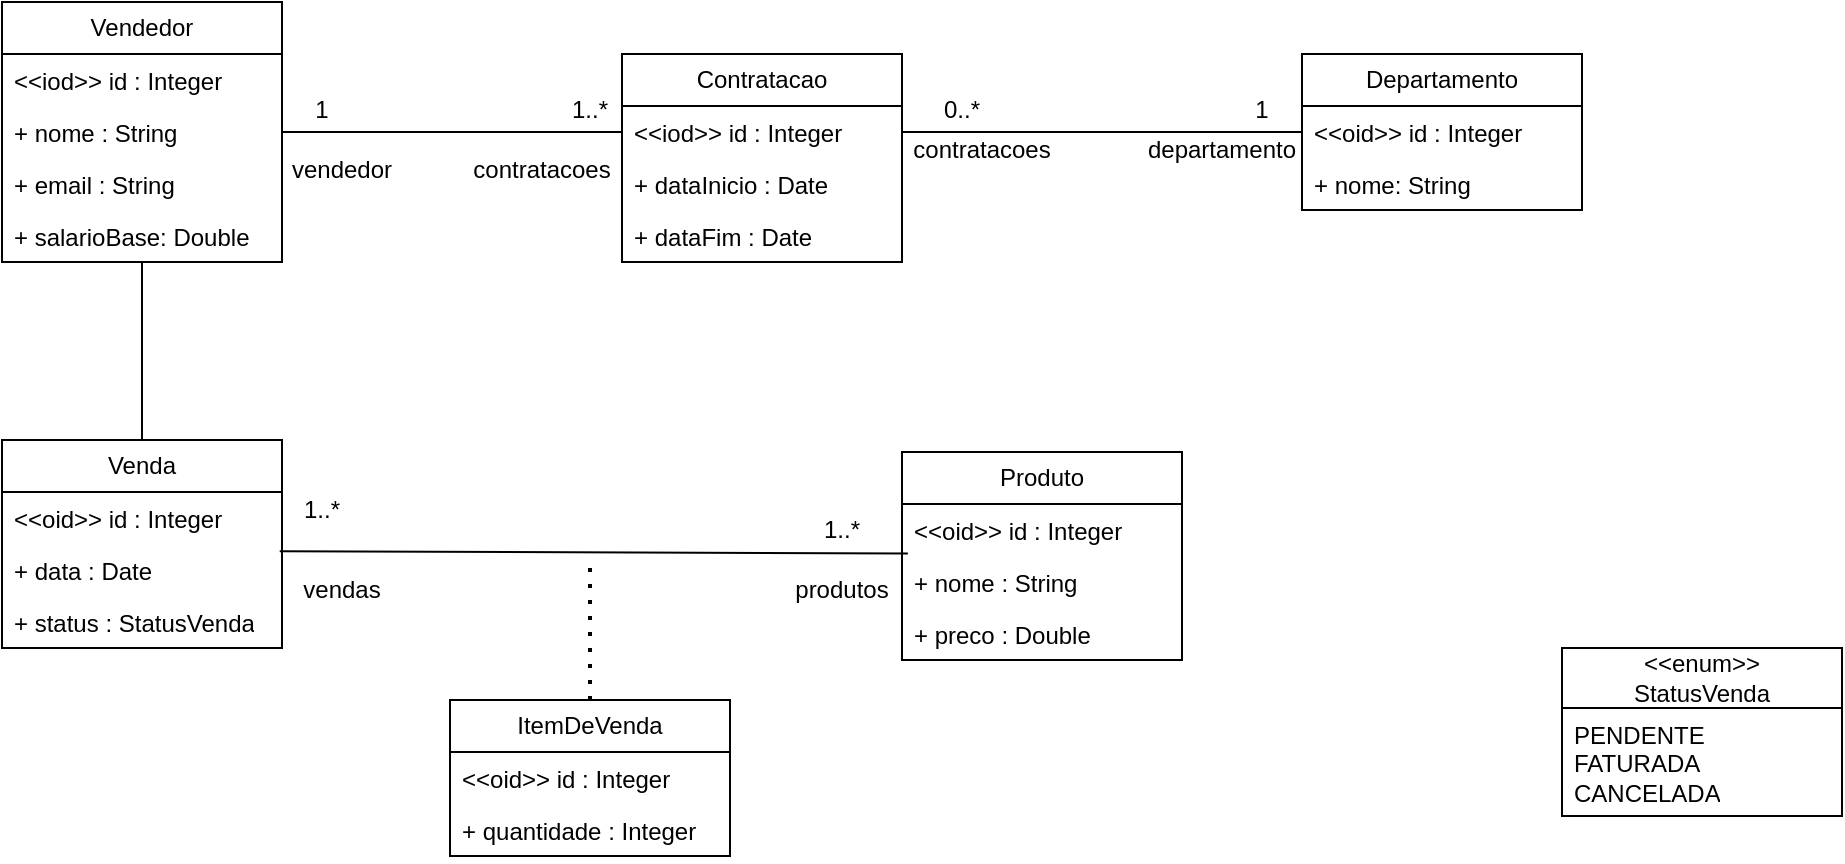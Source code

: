 <mxfile version="21.8.0" type="device">
  <diagram name="Página-1" id="zTQp2jArxp2jAcjbYC5B">
    <mxGraphModel dx="1237" dy="490" grid="1" gridSize="10" guides="1" tooltips="1" connect="1" arrows="1" fold="1" page="1" pageScale="1" pageWidth="827" pageHeight="1169" math="0" shadow="0">
      <root>
        <mxCell id="0" />
        <mxCell id="1" parent="0" />
        <mxCell id="57EPswCf4CEaE4-7sunL-1" value="Vendedor" style="swimlane;fontStyle=0;childLayout=stackLayout;horizontal=1;startSize=26;fillColor=none;horizontalStack=0;resizeParent=1;resizeParentMax=0;resizeLast=0;collapsible=1;marginBottom=0;whiteSpace=wrap;html=1;" vertex="1" parent="1">
          <mxGeometry x="90" y="141" width="140" height="130" as="geometry">
            <mxRectangle x="150" y="110" width="80" height="30" as="alternateBounds" />
          </mxGeometry>
        </mxCell>
        <mxCell id="57EPswCf4CEaE4-7sunL-2" value="&amp;lt;&amp;lt;iod&amp;gt;&amp;gt; id : Integer" style="text;strokeColor=none;fillColor=none;align=left;verticalAlign=top;spacingLeft=4;spacingRight=4;overflow=hidden;rotatable=0;points=[[0,0.5],[1,0.5]];portConstraint=eastwest;whiteSpace=wrap;html=1;" vertex="1" parent="57EPswCf4CEaE4-7sunL-1">
          <mxGeometry y="26" width="140" height="26" as="geometry" />
        </mxCell>
        <mxCell id="57EPswCf4CEaE4-7sunL-3" value="+ nome : String" style="text;strokeColor=none;fillColor=none;align=left;verticalAlign=top;spacingLeft=4;spacingRight=4;overflow=hidden;rotatable=0;points=[[0,0.5],[1,0.5]];portConstraint=eastwest;whiteSpace=wrap;html=1;" vertex="1" parent="57EPswCf4CEaE4-7sunL-1">
          <mxGeometry y="52" width="140" height="26" as="geometry" />
        </mxCell>
        <mxCell id="57EPswCf4CEaE4-7sunL-5" value="+ email : String" style="text;strokeColor=none;fillColor=none;align=left;verticalAlign=top;spacingLeft=4;spacingRight=4;overflow=hidden;rotatable=0;points=[[0,0.5],[1,0.5]];portConstraint=eastwest;whiteSpace=wrap;html=1;" vertex="1" parent="57EPswCf4CEaE4-7sunL-1">
          <mxGeometry y="78" width="140" height="26" as="geometry" />
        </mxCell>
        <mxCell id="57EPswCf4CEaE4-7sunL-4" value="+ salarioBase: Double" style="text;strokeColor=none;fillColor=none;align=left;verticalAlign=top;spacingLeft=4;spacingRight=4;overflow=hidden;rotatable=0;points=[[0,0.5],[1,0.5]];portConstraint=eastwest;whiteSpace=wrap;html=1;" vertex="1" parent="57EPswCf4CEaE4-7sunL-1">
          <mxGeometry y="104" width="140" height="26" as="geometry" />
        </mxCell>
        <mxCell id="57EPswCf4CEaE4-7sunL-6" value="Departamento" style="swimlane;fontStyle=0;childLayout=stackLayout;horizontal=1;startSize=26;fillColor=none;horizontalStack=0;resizeParent=1;resizeParentMax=0;resizeLast=0;collapsible=1;marginBottom=0;whiteSpace=wrap;html=1;" vertex="1" parent="1">
          <mxGeometry x="740" y="167" width="140" height="78" as="geometry">
            <mxRectangle x="150" y="110" width="80" height="30" as="alternateBounds" />
          </mxGeometry>
        </mxCell>
        <mxCell id="57EPswCf4CEaE4-7sunL-9" value="&amp;lt;&amp;lt;oid&amp;gt;&amp;gt; id : Integer" style="text;strokeColor=none;fillColor=none;align=left;verticalAlign=top;spacingLeft=4;spacingRight=4;overflow=hidden;rotatable=0;points=[[0,0.5],[1,0.5]];portConstraint=eastwest;whiteSpace=wrap;html=1;" vertex="1" parent="57EPswCf4CEaE4-7sunL-6">
          <mxGeometry y="26" width="140" height="26" as="geometry" />
        </mxCell>
        <mxCell id="57EPswCf4CEaE4-7sunL-7" value="+ nome: String" style="text;strokeColor=none;fillColor=none;align=left;verticalAlign=top;spacingLeft=4;spacingRight=4;overflow=hidden;rotatable=0;points=[[0,0.5],[1,0.5]];portConstraint=eastwest;whiteSpace=wrap;html=1;" vertex="1" parent="57EPswCf4CEaE4-7sunL-6">
          <mxGeometry y="52" width="140" height="26" as="geometry" />
        </mxCell>
        <mxCell id="57EPswCf4CEaE4-7sunL-13" value="vendedor" style="text;strokeColor=none;align=center;fillColor=none;html=1;verticalAlign=middle;whiteSpace=wrap;rounded=0;" vertex="1" parent="1">
          <mxGeometry x="230" y="210" width="60" height="30" as="geometry" />
        </mxCell>
        <mxCell id="57EPswCf4CEaE4-7sunL-14" value="1" style="text;strokeColor=none;align=center;fillColor=none;html=1;verticalAlign=middle;whiteSpace=wrap;rounded=0;" vertex="1" parent="1">
          <mxGeometry x="220" y="180" width="60" height="30" as="geometry" />
        </mxCell>
        <mxCell id="57EPswCf4CEaE4-7sunL-15" value="departamento" style="text;strokeColor=none;align=center;fillColor=none;html=1;verticalAlign=middle;whiteSpace=wrap;rounded=0;" vertex="1" parent="1">
          <mxGeometry x="670" y="200" width="60" height="30" as="geometry" />
        </mxCell>
        <mxCell id="57EPswCf4CEaE4-7sunL-16" value="1" style="text;strokeColor=none;align=center;fillColor=none;html=1;verticalAlign=middle;whiteSpace=wrap;rounded=0;" vertex="1" parent="1">
          <mxGeometry x="690" y="180" width="60" height="30" as="geometry" />
        </mxCell>
        <mxCell id="57EPswCf4CEaE4-7sunL-18" value="Contratacao" style="swimlane;fontStyle=0;childLayout=stackLayout;horizontal=1;startSize=26;fillColor=none;horizontalStack=0;resizeParent=1;resizeParentMax=0;resizeLast=0;collapsible=1;marginBottom=0;whiteSpace=wrap;html=1;" vertex="1" parent="1">
          <mxGeometry x="400" y="167" width="140" height="104" as="geometry">
            <mxRectangle x="150" y="110" width="80" height="30" as="alternateBounds" />
          </mxGeometry>
        </mxCell>
        <mxCell id="57EPswCf4CEaE4-7sunL-20" value="&amp;lt;&amp;lt;iod&amp;gt;&amp;gt; id : Integer" style="text;strokeColor=none;fillColor=none;align=left;verticalAlign=top;spacingLeft=4;spacingRight=4;overflow=hidden;rotatable=0;points=[[0,0.5],[1,0.5]];portConstraint=eastwest;whiteSpace=wrap;html=1;" vertex="1" parent="57EPswCf4CEaE4-7sunL-18">
          <mxGeometry y="26" width="140" height="26" as="geometry" />
        </mxCell>
        <mxCell id="57EPswCf4CEaE4-7sunL-63" value="+ dataInicio : Date" style="text;strokeColor=none;fillColor=none;align=left;verticalAlign=top;spacingLeft=4;spacingRight=4;overflow=hidden;rotatable=0;points=[[0,0.5],[1,0.5]];portConstraint=eastwest;whiteSpace=wrap;html=1;" vertex="1" parent="57EPswCf4CEaE4-7sunL-18">
          <mxGeometry y="52" width="140" height="26" as="geometry" />
        </mxCell>
        <mxCell id="57EPswCf4CEaE4-7sunL-21" value="+ dataFim : Date" style="text;strokeColor=none;fillColor=none;align=left;verticalAlign=top;spacingLeft=4;spacingRight=4;overflow=hidden;rotatable=0;points=[[0,0.5],[1,0.5]];portConstraint=eastwest;whiteSpace=wrap;html=1;" vertex="1" parent="57EPswCf4CEaE4-7sunL-18">
          <mxGeometry y="78" width="140" height="26" as="geometry" />
        </mxCell>
        <mxCell id="57EPswCf4CEaE4-7sunL-22" value="Venda" style="swimlane;fontStyle=0;childLayout=stackLayout;horizontal=1;startSize=26;fillColor=none;horizontalStack=0;resizeParent=1;resizeParentMax=0;resizeLast=0;collapsible=1;marginBottom=0;whiteSpace=wrap;html=1;" vertex="1" parent="1">
          <mxGeometry x="90" y="360" width="140" height="104" as="geometry">
            <mxRectangle x="150" y="110" width="80" height="30" as="alternateBounds" />
          </mxGeometry>
        </mxCell>
        <mxCell id="57EPswCf4CEaE4-7sunL-23" value="&amp;lt;&amp;lt;oid&amp;gt;&amp;gt; id : Integer" style="text;strokeColor=none;fillColor=none;align=left;verticalAlign=top;spacingLeft=4;spacingRight=4;overflow=hidden;rotatable=0;points=[[0,0.5],[1,0.5]];portConstraint=eastwest;whiteSpace=wrap;html=1;" vertex="1" parent="57EPswCf4CEaE4-7sunL-22">
          <mxGeometry y="26" width="140" height="26" as="geometry" />
        </mxCell>
        <mxCell id="57EPswCf4CEaE4-7sunL-24" value="+ data : Date" style="text;strokeColor=none;fillColor=none;align=left;verticalAlign=top;spacingLeft=4;spacingRight=4;overflow=hidden;rotatable=0;points=[[0,0.5],[1,0.5]];portConstraint=eastwest;whiteSpace=wrap;html=1;" vertex="1" parent="57EPswCf4CEaE4-7sunL-22">
          <mxGeometry y="52" width="140" height="26" as="geometry" />
        </mxCell>
        <mxCell id="57EPswCf4CEaE4-7sunL-25" value="+ status : StatusVenda" style="text;strokeColor=none;fillColor=none;align=left;verticalAlign=top;spacingLeft=4;spacingRight=4;overflow=hidden;rotatable=0;points=[[0,0.5],[1,0.5]];portConstraint=eastwest;whiteSpace=wrap;html=1;" vertex="1" parent="57EPswCf4CEaE4-7sunL-22">
          <mxGeometry y="78" width="140" height="26" as="geometry" />
        </mxCell>
        <mxCell id="57EPswCf4CEaE4-7sunL-26" value="&amp;lt;&amp;lt;enum&amp;gt;&amp;gt;&lt;br&gt;StatusVenda" style="swimlane;fontStyle=0;childLayout=stackLayout;horizontal=1;startSize=30;fillColor=none;horizontalStack=0;resizeParent=1;resizeParentMax=0;resizeLast=0;collapsible=1;marginBottom=0;whiteSpace=wrap;html=1;" vertex="1" parent="1">
          <mxGeometry x="870" y="464" width="140" height="84" as="geometry">
            <mxRectangle x="150" y="110" width="80" height="30" as="alternateBounds" />
          </mxGeometry>
        </mxCell>
        <mxCell id="57EPswCf4CEaE4-7sunL-29" value="PENDENTE&lt;br&gt;FATURADA&lt;br&gt;CANCELADA" style="text;strokeColor=none;fillColor=none;align=left;verticalAlign=top;spacingLeft=4;spacingRight=4;overflow=hidden;rotatable=0;points=[[0,0.5],[1,0.5]];portConstraint=eastwest;whiteSpace=wrap;html=1;" vertex="1" parent="57EPswCf4CEaE4-7sunL-26">
          <mxGeometry y="30" width="140" height="54" as="geometry" />
        </mxCell>
        <mxCell id="57EPswCf4CEaE4-7sunL-30" value="ItemDeVenda" style="swimlane;fontStyle=0;childLayout=stackLayout;horizontal=1;startSize=26;fillColor=none;horizontalStack=0;resizeParent=1;resizeParentMax=0;resizeLast=0;collapsible=1;marginBottom=0;whiteSpace=wrap;html=1;" vertex="1" parent="1">
          <mxGeometry x="314" y="490" width="140" height="78" as="geometry">
            <mxRectangle x="150" y="110" width="80" height="30" as="alternateBounds" />
          </mxGeometry>
        </mxCell>
        <mxCell id="57EPswCf4CEaE4-7sunL-50" value="" style="endArrow=none;dashed=1;html=1;dashPattern=1 3;strokeWidth=2;rounded=0;exitX=0.5;exitY=0;exitDx=0;exitDy=0;" edge="1" parent="57EPswCf4CEaE4-7sunL-30" source="57EPswCf4CEaE4-7sunL-30">
          <mxGeometry width="50" height="50" relative="1" as="geometry">
            <mxPoint x="60" y="50" as="sourcePoint" />
            <mxPoint x="70" y="-70" as="targetPoint" />
          </mxGeometry>
        </mxCell>
        <mxCell id="57EPswCf4CEaE4-7sunL-31" value="&amp;lt;&amp;lt;oid&amp;gt;&amp;gt; id : Integer" style="text;strokeColor=none;fillColor=none;align=left;verticalAlign=top;spacingLeft=4;spacingRight=4;overflow=hidden;rotatable=0;points=[[0,0.5],[1,0.5]];portConstraint=eastwest;whiteSpace=wrap;html=1;" vertex="1" parent="57EPswCf4CEaE4-7sunL-30">
          <mxGeometry y="26" width="140" height="26" as="geometry" />
        </mxCell>
        <mxCell id="57EPswCf4CEaE4-7sunL-32" value="+ quantidade : Integer" style="text;strokeColor=none;fillColor=none;align=left;verticalAlign=top;spacingLeft=4;spacingRight=4;overflow=hidden;rotatable=0;points=[[0,0.5],[1,0.5]];portConstraint=eastwest;whiteSpace=wrap;html=1;" vertex="1" parent="57EPswCf4CEaE4-7sunL-30">
          <mxGeometry y="52" width="140" height="26" as="geometry" />
        </mxCell>
        <mxCell id="57EPswCf4CEaE4-7sunL-34" value="" style="endArrow=none;html=1;rounded=0;entryX=0.021;entryY=0.952;entryDx=0;entryDy=0;entryPerimeter=0;exitX=0.992;exitY=0.139;exitDx=0;exitDy=0;exitPerimeter=0;" edge="1" parent="1" source="57EPswCf4CEaE4-7sunL-24" target="57EPswCf4CEaE4-7sunL-47">
          <mxGeometry width="50" height="50" relative="1" as="geometry">
            <mxPoint x="240" y="440" as="sourcePoint" />
            <mxPoint x="280" y="400" as="targetPoint" />
          </mxGeometry>
        </mxCell>
        <mxCell id="57EPswCf4CEaE4-7sunL-36" value="1..*" style="text;strokeColor=none;align=center;fillColor=none;html=1;verticalAlign=middle;whiteSpace=wrap;rounded=0;" vertex="1" parent="1">
          <mxGeometry x="220" y="380" width="60" height="30" as="geometry" />
        </mxCell>
        <mxCell id="57EPswCf4CEaE4-7sunL-37" value="produtos" style="text;strokeColor=none;align=center;fillColor=none;html=1;verticalAlign=middle;whiteSpace=wrap;rounded=0;" vertex="1" parent="1">
          <mxGeometry x="480" y="420" width="60" height="30" as="geometry" />
        </mxCell>
        <mxCell id="57EPswCf4CEaE4-7sunL-38" value="1..*" style="text;strokeColor=none;align=center;fillColor=none;html=1;verticalAlign=middle;whiteSpace=wrap;rounded=0;" vertex="1" parent="1">
          <mxGeometry x="480" y="390" width="60" height="30" as="geometry" />
        </mxCell>
        <mxCell id="57EPswCf4CEaE4-7sunL-45" value="vendas" style="text;strokeColor=none;align=center;fillColor=none;html=1;verticalAlign=middle;whiteSpace=wrap;rounded=0;" vertex="1" parent="1">
          <mxGeometry x="230" y="420" width="60" height="30" as="geometry" />
        </mxCell>
        <mxCell id="57EPswCf4CEaE4-7sunL-46" value="Produto" style="swimlane;fontStyle=0;childLayout=stackLayout;horizontal=1;startSize=26;fillColor=none;horizontalStack=0;resizeParent=1;resizeParentMax=0;resizeLast=0;collapsible=1;marginBottom=0;whiteSpace=wrap;html=1;" vertex="1" parent="1">
          <mxGeometry x="540" y="366" width="140" height="104" as="geometry">
            <mxRectangle x="150" y="110" width="80" height="30" as="alternateBounds" />
          </mxGeometry>
        </mxCell>
        <mxCell id="57EPswCf4CEaE4-7sunL-47" value="&amp;lt;&amp;lt;oid&amp;gt;&amp;gt; id : Integer" style="text;strokeColor=none;fillColor=none;align=left;verticalAlign=top;spacingLeft=4;spacingRight=4;overflow=hidden;rotatable=0;points=[[0,0.5],[1,0.5]];portConstraint=eastwest;whiteSpace=wrap;html=1;" vertex="1" parent="57EPswCf4CEaE4-7sunL-46">
          <mxGeometry y="26" width="140" height="26" as="geometry" />
        </mxCell>
        <mxCell id="57EPswCf4CEaE4-7sunL-48" value="+ nome : String" style="text;strokeColor=none;fillColor=none;align=left;verticalAlign=top;spacingLeft=4;spacingRight=4;overflow=hidden;rotatable=0;points=[[0,0.5],[1,0.5]];portConstraint=eastwest;whiteSpace=wrap;html=1;" vertex="1" parent="57EPswCf4CEaE4-7sunL-46">
          <mxGeometry y="52" width="140" height="26" as="geometry" />
        </mxCell>
        <mxCell id="57EPswCf4CEaE4-7sunL-49" value="+ preco : Double" style="text;strokeColor=none;fillColor=none;align=left;verticalAlign=top;spacingLeft=4;spacingRight=4;overflow=hidden;rotatable=0;points=[[0,0.5],[1,0.5]];portConstraint=eastwest;whiteSpace=wrap;html=1;" vertex="1" parent="57EPswCf4CEaE4-7sunL-46">
          <mxGeometry y="78" width="140" height="26" as="geometry" />
        </mxCell>
        <mxCell id="57EPswCf4CEaE4-7sunL-52" value="" style="endArrow=none;html=1;rounded=0;entryX=0;entryY=0.5;entryDx=0;entryDy=0;" edge="1" parent="1" source="57EPswCf4CEaE4-7sunL-3" target="57EPswCf4CEaE4-7sunL-20">
          <mxGeometry width="50" height="50" relative="1" as="geometry">
            <mxPoint x="230" y="210" as="sourcePoint" />
            <mxPoint x="260" y="180" as="targetPoint" />
          </mxGeometry>
        </mxCell>
        <mxCell id="57EPswCf4CEaE4-7sunL-53" value="" style="endArrow=none;html=1;rounded=0;exitX=1;exitY=0.5;exitDx=0;exitDy=0;" edge="1" parent="1" source="57EPswCf4CEaE4-7sunL-20" target="57EPswCf4CEaE4-7sunL-9">
          <mxGeometry width="50" height="50" relative="1" as="geometry">
            <mxPoint x="520" y="230" as="sourcePoint" />
            <mxPoint x="570" y="180" as="targetPoint" />
          </mxGeometry>
        </mxCell>
        <mxCell id="57EPswCf4CEaE4-7sunL-55" value="1..*" style="text;strokeColor=none;align=center;fillColor=none;html=1;verticalAlign=middle;whiteSpace=wrap;rounded=0;" vertex="1" parent="1">
          <mxGeometry x="354" y="180" width="60" height="30" as="geometry" />
        </mxCell>
        <mxCell id="57EPswCf4CEaE4-7sunL-56" value="contratacoes" style="text;strokeColor=none;align=center;fillColor=none;html=1;verticalAlign=middle;whiteSpace=wrap;rounded=0;" vertex="1" parent="1">
          <mxGeometry x="330" y="210" width="60" height="30" as="geometry" />
        </mxCell>
        <mxCell id="57EPswCf4CEaE4-7sunL-58" value="0..*" style="text;strokeColor=none;align=center;fillColor=none;html=1;verticalAlign=middle;whiteSpace=wrap;rounded=0;" vertex="1" parent="1">
          <mxGeometry x="540" y="180" width="60" height="30" as="geometry" />
        </mxCell>
        <mxCell id="57EPswCf4CEaE4-7sunL-59" value="contratacoes" style="text;strokeColor=none;align=center;fillColor=none;html=1;verticalAlign=middle;whiteSpace=wrap;rounded=0;" vertex="1" parent="1">
          <mxGeometry x="550" y="200" width="60" height="30" as="geometry" />
        </mxCell>
        <mxCell id="57EPswCf4CEaE4-7sunL-62" value="" style="endArrow=none;html=1;rounded=0;exitX=0.5;exitY=0;exitDx=0;exitDy=0;" edge="1" parent="1" source="57EPswCf4CEaE4-7sunL-22" target="57EPswCf4CEaE4-7sunL-4">
          <mxGeometry width="50" height="50" relative="1" as="geometry">
            <mxPoint x="140" y="370" as="sourcePoint" />
            <mxPoint x="190" y="320" as="targetPoint" />
          </mxGeometry>
        </mxCell>
      </root>
    </mxGraphModel>
  </diagram>
</mxfile>
